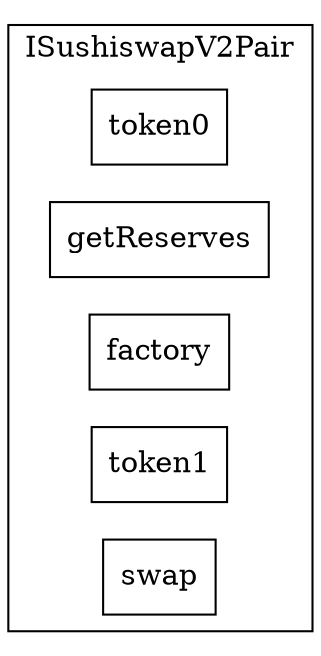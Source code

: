 strict digraph {
rankdir="LR"
node [shape=box]
subgraph cluster_37_ISushiswapV2Pair {
label = "ISushiswapV2Pair"
"37_token0" [label="token0"]
"37_getReserves" [label="getReserves"]
"37_factory" [label="factory"]
"37_token1" [label="token1"]
"37_swap" [label="swap"]
}subgraph cluster_solidity {
label = "[Solidity]"
}
}